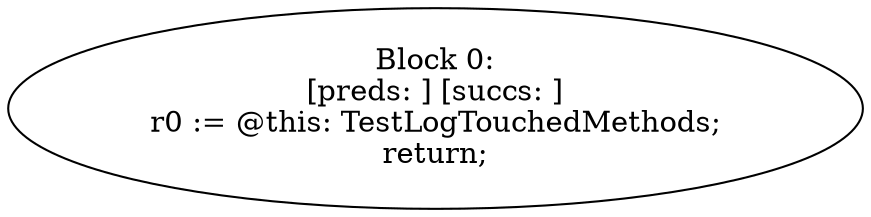 digraph "unitGraph" {
    "Block 0:
[preds: ] [succs: ]
r0 := @this: TestLogTouchedMethods;
return;
"
}
